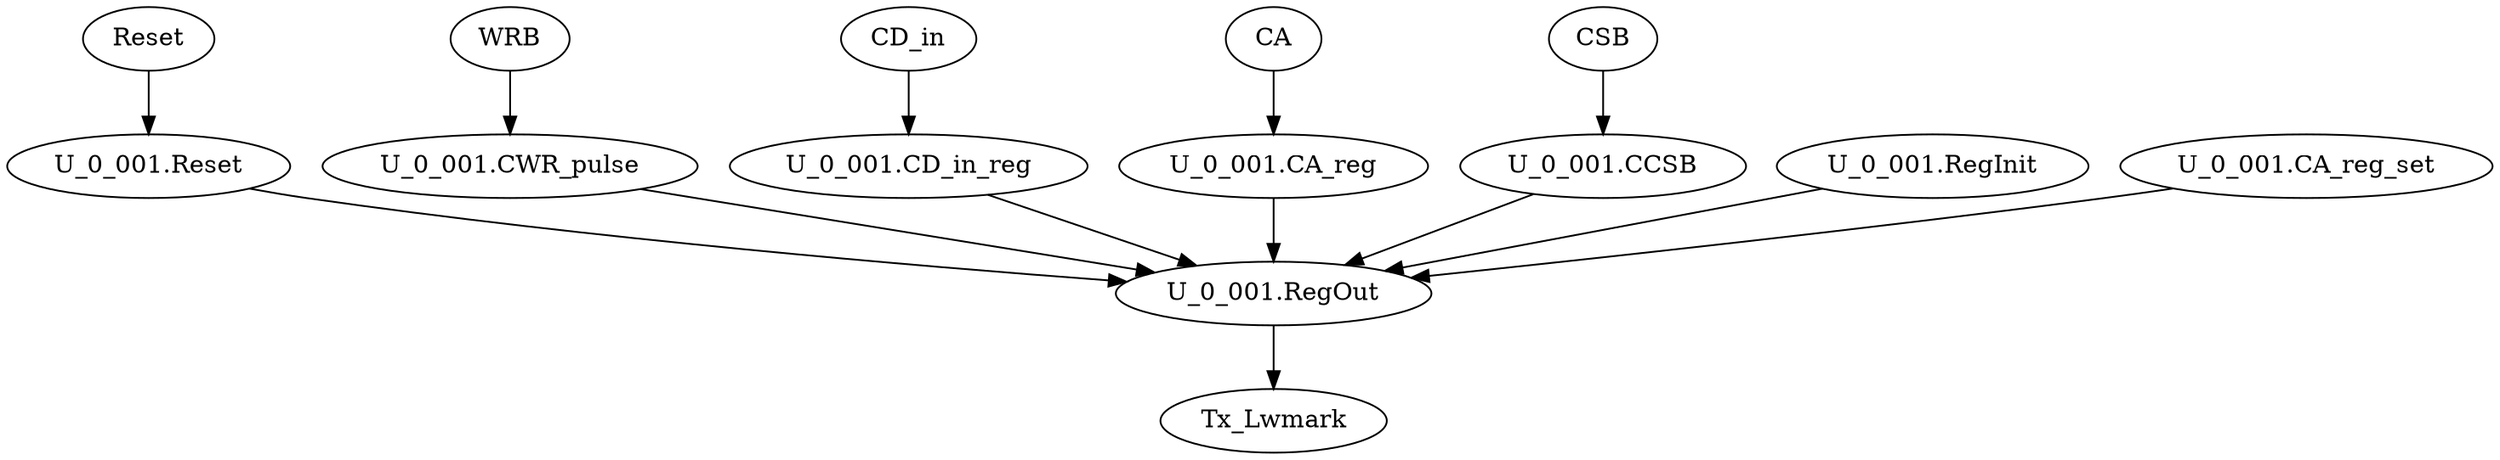 strict digraph "" {
	Reset	 [complexity=1,
		importance=0.0308170945521,
		rank=0.0308170945521];
	"U_0_001.Reset"	 [complexity=1,
		importance=0.029063591725,
		rank=0.029063591725];
	Reset -> "U_0_001.Reset";
	WRB	 [complexity=4,
		importance=0.0171685902472,
		rank=0.00429214756179];
	"U_0_001.CWR_pulse"	 [complexity=4,
		importance=0.01541508742,
		rank=0.00385377185501];
	WRB -> "U_0_001.CWR_pulse";
	"U_0_001.CD_in_reg"	 [complexity=2,
		importance=0.0154295925251,
		rank=0.00771479626255];
	"U_0_001.RegOut"	 [complexity=0,
		importance=0.0136486911662,
		rank=0.0];
	"U_0_001.CD_in_reg" -> "U_0_001.RegOut";
	Tx_Lwmark	 [complexity=0,
		importance=0.00571852560641,
		rank=0.0];
	"U_0_001.RegOut" -> Tx_Lwmark;
	CD_in	 [complexity=2,
		importance=0.0171830953522,
		rank=0.00859154767611];
	CD_in -> "U_0_001.CD_in_reg";
	CA	 [complexity=4,
		importance=0.0171685902472,
		rank=0.00429214756179];
	"U_0_001.CA_reg"	 [complexity=4,
		importance=0.01541508742,
		rank=0.00385377185501];
	CA -> "U_0_001.CA_reg";
	"U_0_001.CCSB"	 [complexity=4,
		importance=0.01541508742,
		rank=0.00385377185501];
	"U_0_001.CCSB" -> "U_0_001.RegOut";
	"U_0_001.RegInit"	 [complexity=2,
		importance=0.0154021939933,
		rank=0.00770109699667];
	"U_0_001.RegInit" -> "U_0_001.RegOut";
	"U_0_001.CA_reg" -> "U_0_001.RegOut";
	"U_0_001.CA_reg_set"	 [complexity=4,
		importance=0.0154021939933,
		rank=0.00385054849833];
	"U_0_001.CA_reg_set" -> "U_0_001.RegOut";
	CSB	 [complexity=4,
		importance=0.0171685902472,
		rank=0.00429214756179];
	CSB -> "U_0_001.CCSB";
	"U_0_001.Reset" -> "U_0_001.RegOut";
	"U_0_001.CWR_pulse" -> "U_0_001.RegOut";
}
